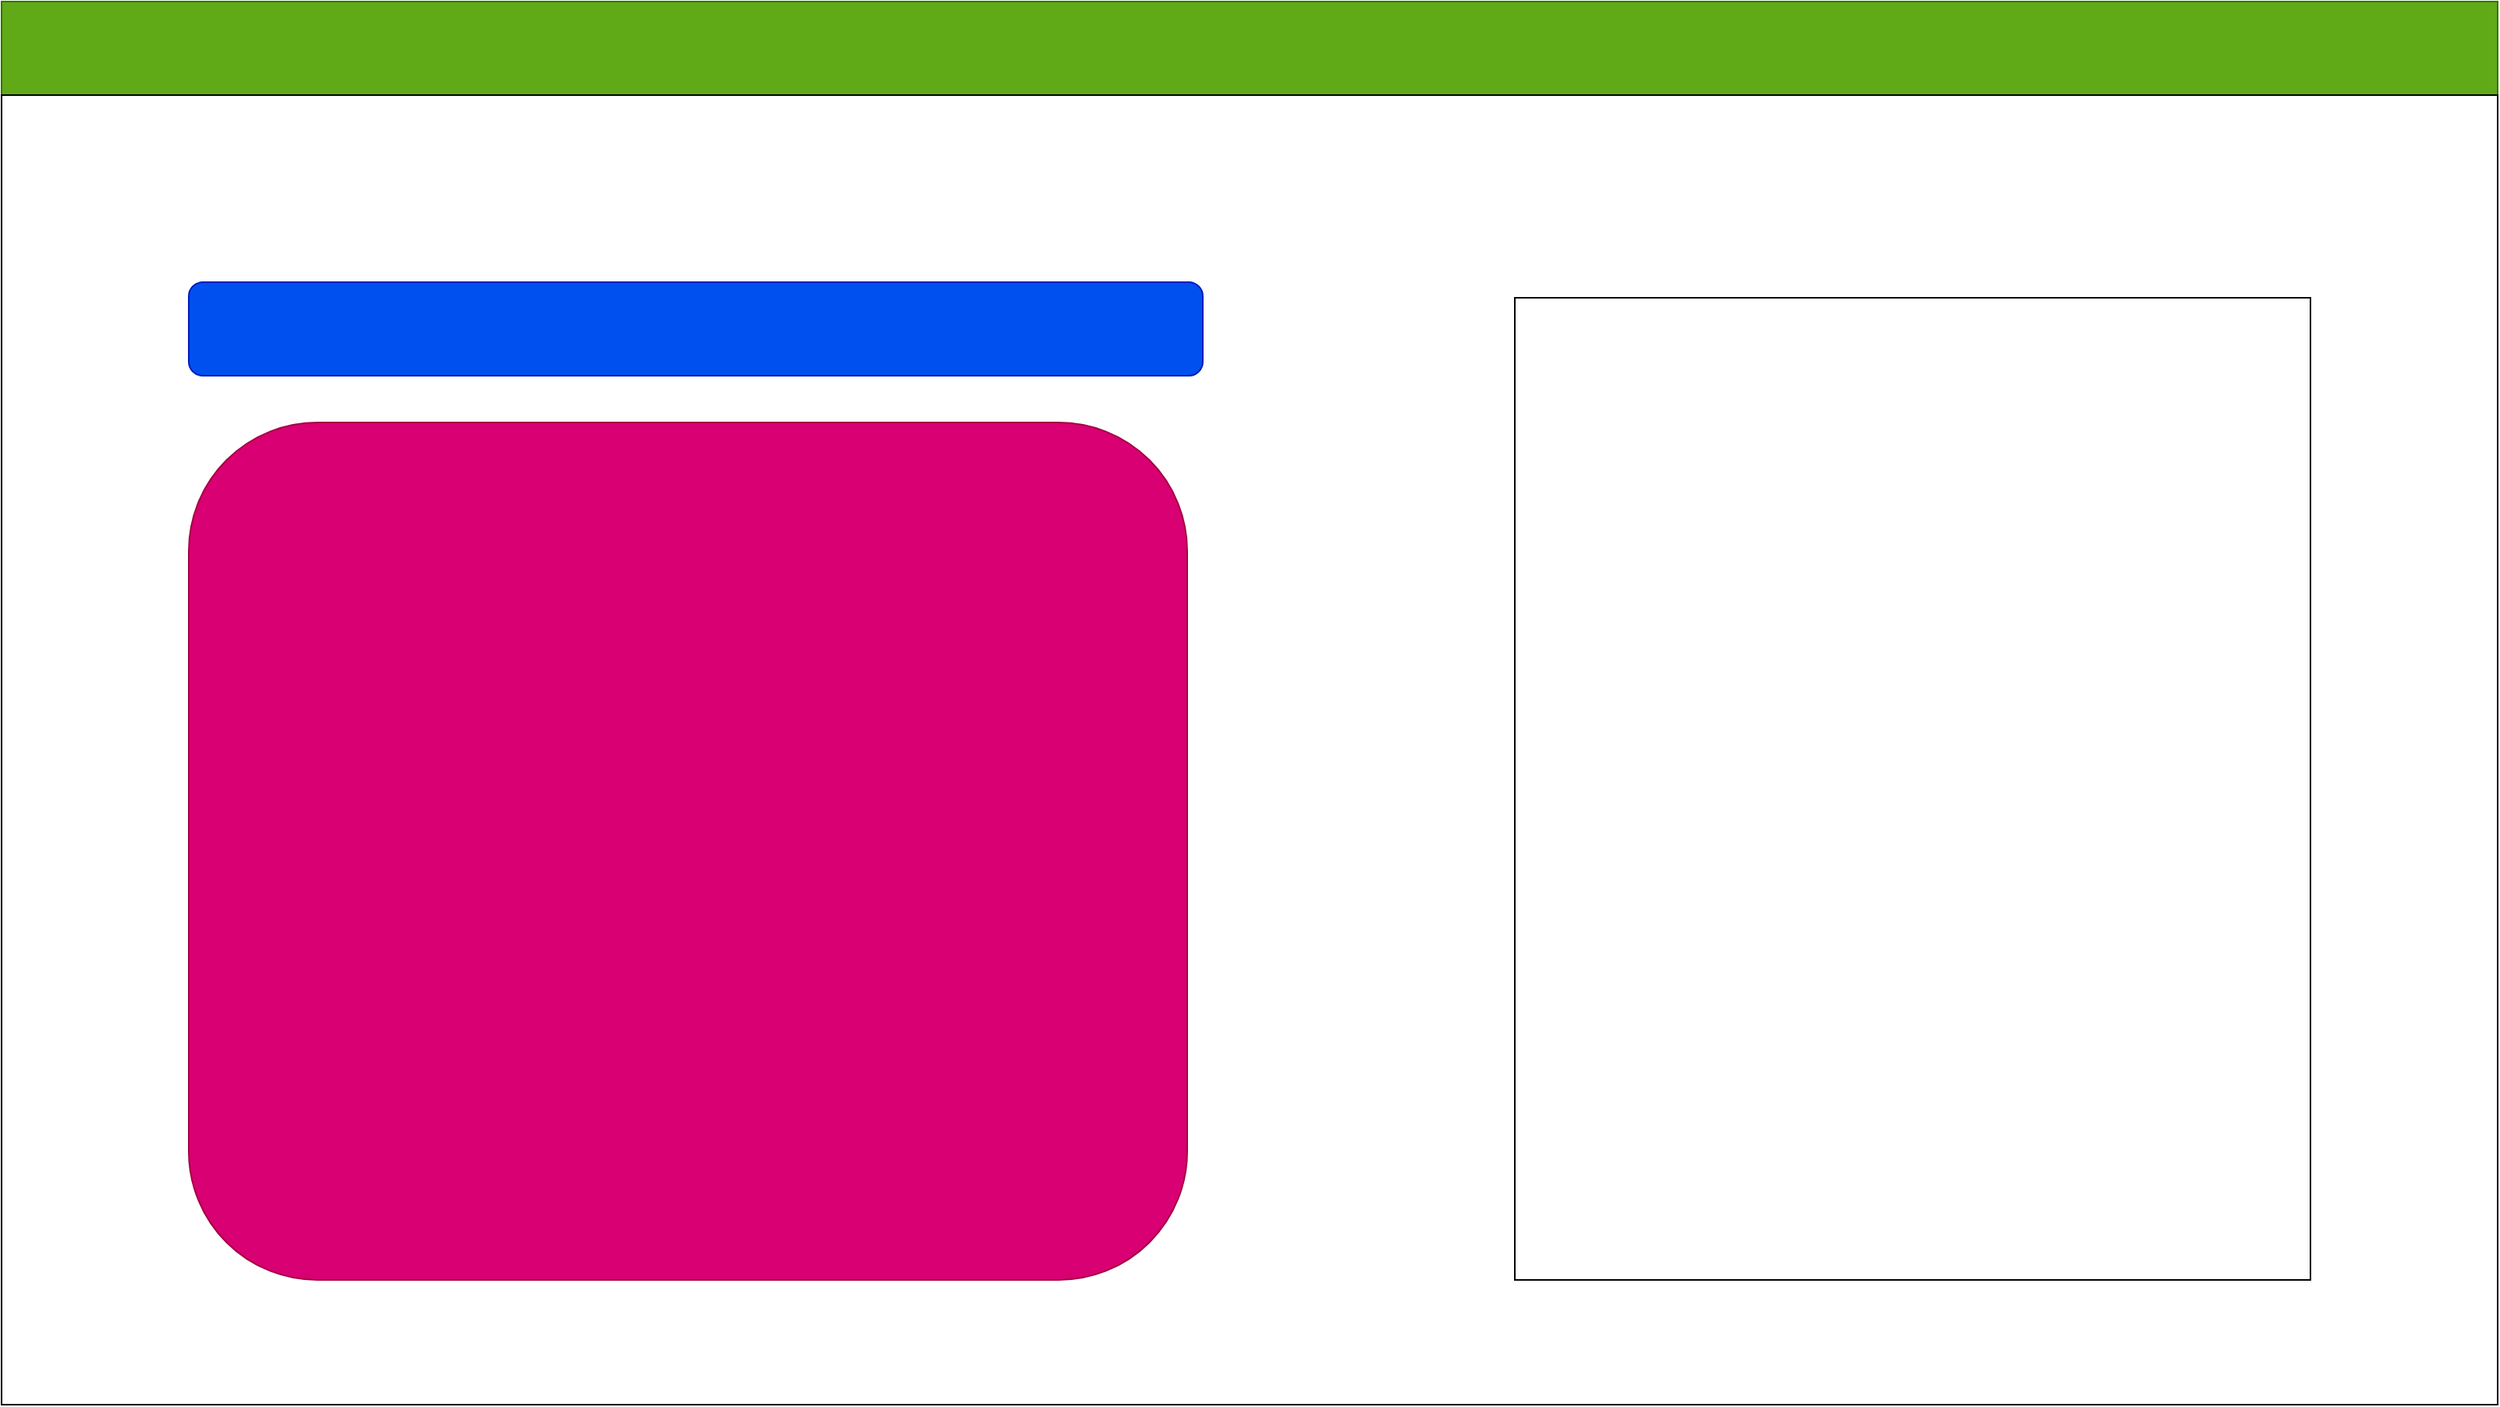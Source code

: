<mxfile version="22.0.2" type="device">
  <diagram name="Page-1" id="4Ex4jXdC-lSHc9FFFn1K">
    <mxGraphModel dx="1884" dy="1193" grid="1" gridSize="10" guides="1" tooltips="1" connect="1" arrows="1" fold="1" page="1" pageScale="1" pageWidth="1600" pageHeight="900" math="0" shadow="0">
      <root>
        <mxCell id="0" />
        <mxCell id="1" parent="0" />
        <mxCell id="E_cQTGha5tROndE4W1PV-1" value="" style="rounded=0;whiteSpace=wrap;html=1;fontSize=16;fillColor=#60a917;fontColor=#ffffff;strokeColor=#2D7600;" vertex="1" parent="1">
          <mxGeometry width="1600" height="60" as="geometry" />
        </mxCell>
        <mxCell id="E_cQTGha5tROndE4W1PV-2" value="" style="rounded=0;whiteSpace=wrap;html=1;fontSize=16;" vertex="1" parent="1">
          <mxGeometry y="60" width="1600" height="840" as="geometry" />
        </mxCell>
        <mxCell id="E_cQTGha5tROndE4W1PV-3" value="" style="rounded=1;whiteSpace=wrap;html=1;fontSize=16;fillColor=#0050ef;fontColor=#ffffff;strokeColor=#001DBC;" vertex="1" parent="1">
          <mxGeometry x="120" y="180" width="650" height="60" as="geometry" />
        </mxCell>
        <mxCell id="E_cQTGha5tROndE4W1PV-4" value="" style="rounded=1;whiteSpace=wrap;html=1;fontSize=16;fillColor=#d80073;fontColor=#ffffff;strokeColor=#A50040;" vertex="1" parent="1">
          <mxGeometry x="120" y="270" width="640" height="550" as="geometry" />
        </mxCell>
        <mxCell id="E_cQTGha5tROndE4W1PV-6" value="" style="rounded=0;whiteSpace=wrap;html=1;fontSize=16;" vertex="1" parent="1">
          <mxGeometry x="970" y="190" width="510" height="630" as="geometry" />
        </mxCell>
      </root>
    </mxGraphModel>
  </diagram>
</mxfile>
